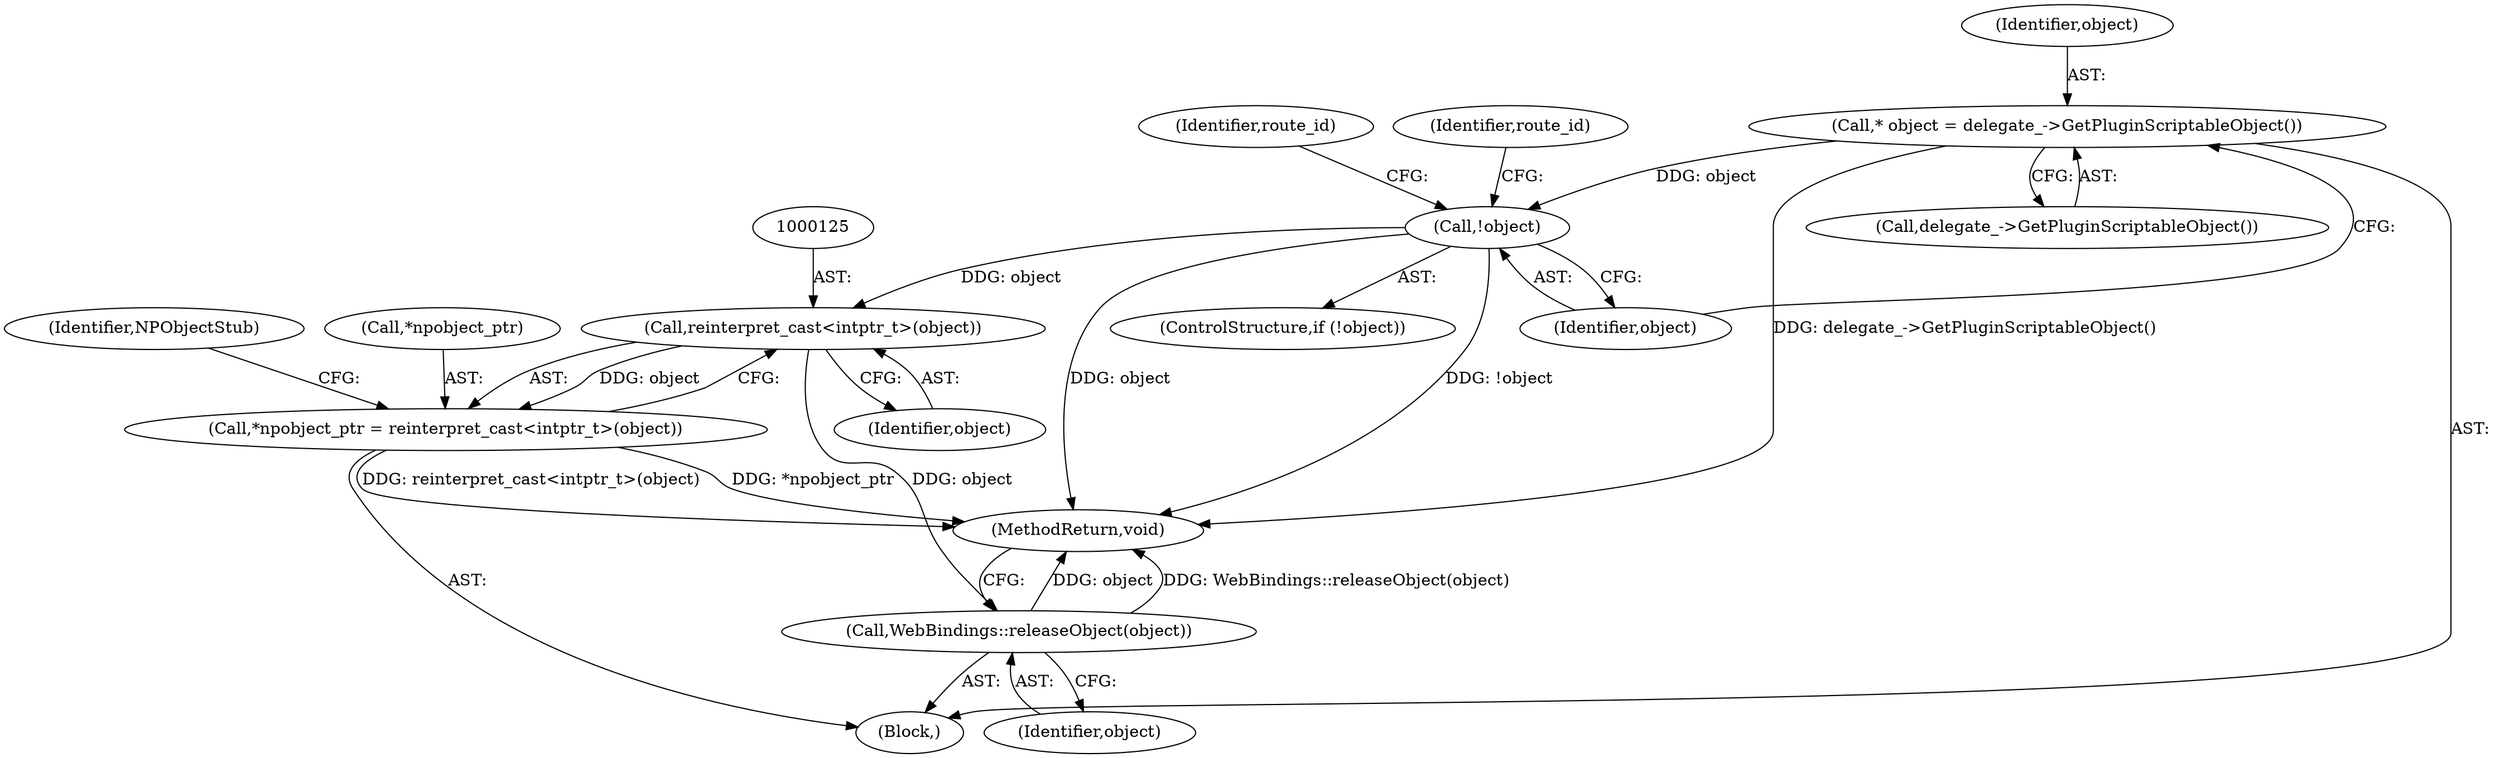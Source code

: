 digraph "1_Chrome_ea3d1d84be3d6f97bf50e76511c9e26af6895533_0@pointer" {
"1000105" [label="(Call,* object = delegate_->GetPluginScriptableObject())"];
"1000109" [label="(Call,!object)"];
"1000124" [label="(Call,reinterpret_cast<intptr_t>(object))"];
"1000121" [label="(Call,*npobject_ptr = reinterpret_cast<intptr_t>(object))"];
"1000129" [label="(Call,WebBindings::releaseObject(object))"];
"1000121" [label="(Call,*npobject_ptr = reinterpret_cast<intptr_t>(object))"];
"1000129" [label="(Call,WebBindings::releaseObject(object))"];
"1000110" [label="(Identifier,object)"];
"1000103" [label="(Block,)"];
"1000106" [label="(Identifier,object)"];
"1000114" [label="(Identifier,route_id)"];
"1000119" [label="(Identifier,route_id)"];
"1000128" [label="(Identifier,NPObjectStub)"];
"1000108" [label="(ControlStructure,if (!object))"];
"1000124" [label="(Call,reinterpret_cast<intptr_t>(object))"];
"1000130" [label="(Identifier,object)"];
"1000131" [label="(MethodReturn,void)"];
"1000105" [label="(Call,* object = delegate_->GetPluginScriptableObject())"];
"1000122" [label="(Call,*npobject_ptr)"];
"1000126" [label="(Identifier,object)"];
"1000109" [label="(Call,!object)"];
"1000107" [label="(Call,delegate_->GetPluginScriptableObject())"];
"1000105" -> "1000103"  [label="AST: "];
"1000105" -> "1000107"  [label="CFG: "];
"1000106" -> "1000105"  [label="AST: "];
"1000107" -> "1000105"  [label="AST: "];
"1000110" -> "1000105"  [label="CFG: "];
"1000105" -> "1000131"  [label="DDG: delegate_->GetPluginScriptableObject()"];
"1000105" -> "1000109"  [label="DDG: object"];
"1000109" -> "1000108"  [label="AST: "];
"1000109" -> "1000110"  [label="CFG: "];
"1000110" -> "1000109"  [label="AST: "];
"1000114" -> "1000109"  [label="CFG: "];
"1000119" -> "1000109"  [label="CFG: "];
"1000109" -> "1000131"  [label="DDG: !object"];
"1000109" -> "1000131"  [label="DDG: object"];
"1000109" -> "1000124"  [label="DDG: object"];
"1000124" -> "1000121"  [label="AST: "];
"1000124" -> "1000126"  [label="CFG: "];
"1000125" -> "1000124"  [label="AST: "];
"1000126" -> "1000124"  [label="AST: "];
"1000121" -> "1000124"  [label="CFG: "];
"1000124" -> "1000121"  [label="DDG: object"];
"1000124" -> "1000129"  [label="DDG: object"];
"1000121" -> "1000103"  [label="AST: "];
"1000122" -> "1000121"  [label="AST: "];
"1000128" -> "1000121"  [label="CFG: "];
"1000121" -> "1000131"  [label="DDG: *npobject_ptr"];
"1000121" -> "1000131"  [label="DDG: reinterpret_cast<intptr_t>(object)"];
"1000129" -> "1000103"  [label="AST: "];
"1000129" -> "1000130"  [label="CFG: "];
"1000130" -> "1000129"  [label="AST: "];
"1000131" -> "1000129"  [label="CFG: "];
"1000129" -> "1000131"  [label="DDG: object"];
"1000129" -> "1000131"  [label="DDG: WebBindings::releaseObject(object)"];
}
